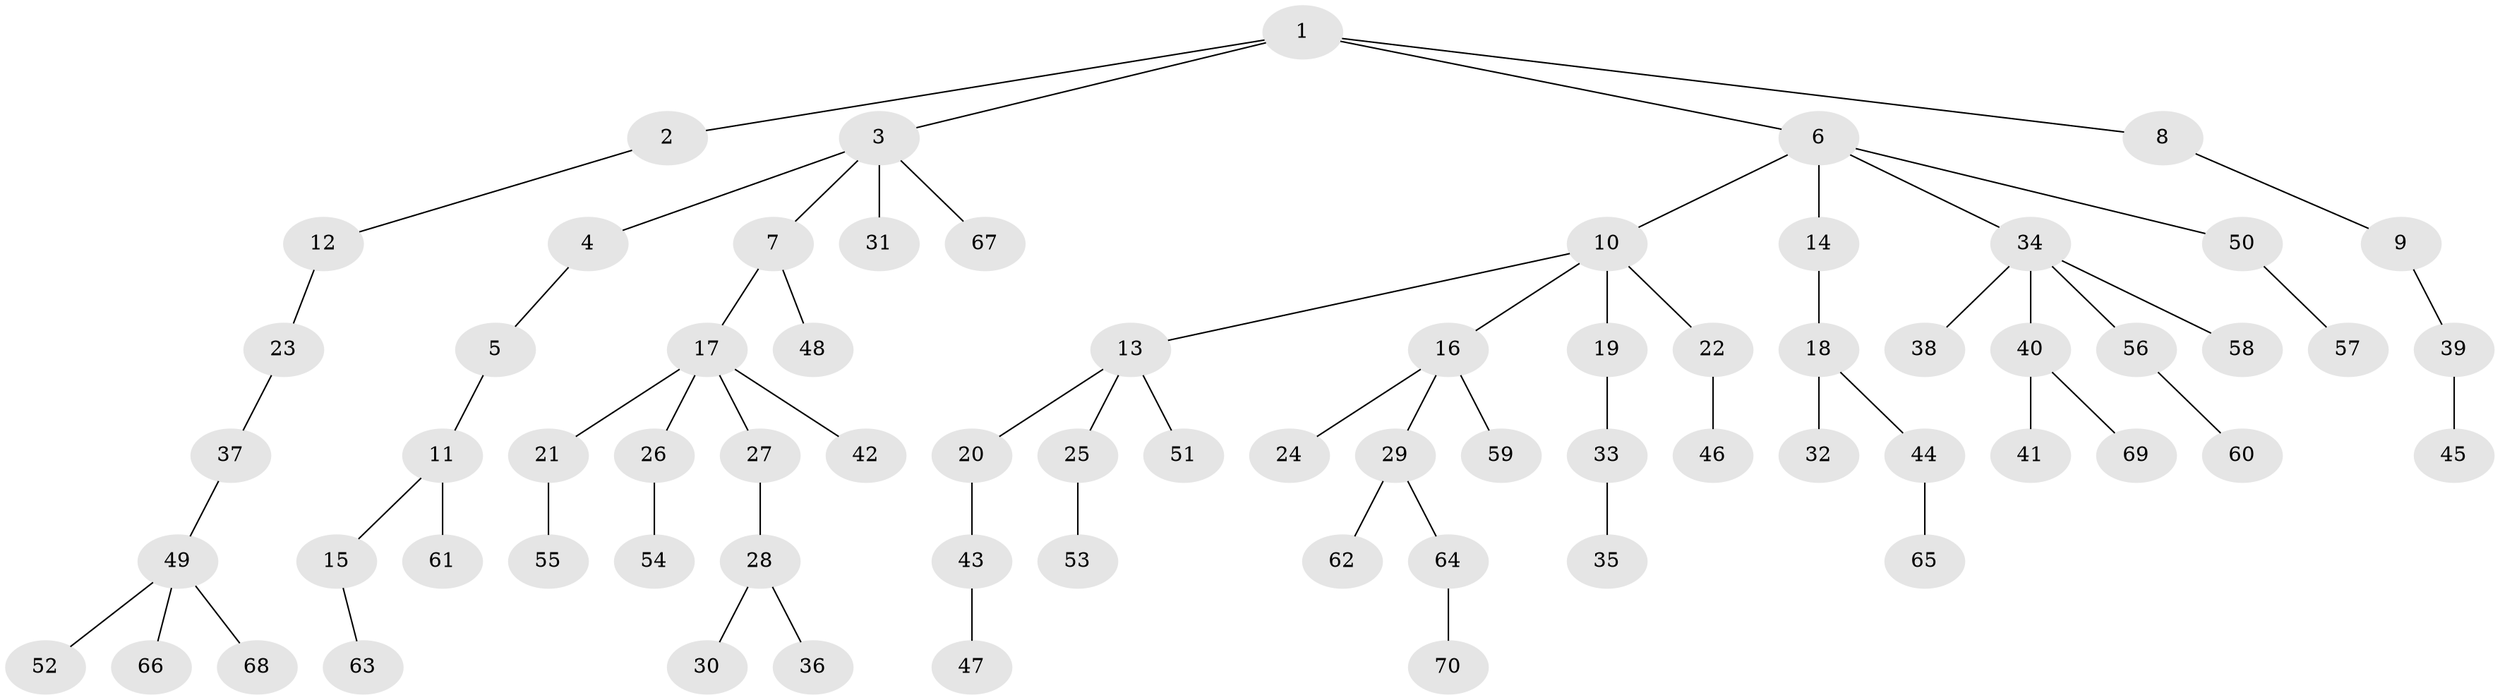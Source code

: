 // Generated by graph-tools (version 1.1) at 2025/11/02/27/25 16:11:25]
// undirected, 70 vertices, 69 edges
graph export_dot {
graph [start="1"]
  node [color=gray90,style=filled];
  1;
  2;
  3;
  4;
  5;
  6;
  7;
  8;
  9;
  10;
  11;
  12;
  13;
  14;
  15;
  16;
  17;
  18;
  19;
  20;
  21;
  22;
  23;
  24;
  25;
  26;
  27;
  28;
  29;
  30;
  31;
  32;
  33;
  34;
  35;
  36;
  37;
  38;
  39;
  40;
  41;
  42;
  43;
  44;
  45;
  46;
  47;
  48;
  49;
  50;
  51;
  52;
  53;
  54;
  55;
  56;
  57;
  58;
  59;
  60;
  61;
  62;
  63;
  64;
  65;
  66;
  67;
  68;
  69;
  70;
  1 -- 2;
  1 -- 3;
  1 -- 6;
  1 -- 8;
  2 -- 12;
  3 -- 4;
  3 -- 7;
  3 -- 31;
  3 -- 67;
  4 -- 5;
  5 -- 11;
  6 -- 10;
  6 -- 14;
  6 -- 34;
  6 -- 50;
  7 -- 17;
  7 -- 48;
  8 -- 9;
  9 -- 39;
  10 -- 13;
  10 -- 16;
  10 -- 19;
  10 -- 22;
  11 -- 15;
  11 -- 61;
  12 -- 23;
  13 -- 20;
  13 -- 25;
  13 -- 51;
  14 -- 18;
  15 -- 63;
  16 -- 24;
  16 -- 29;
  16 -- 59;
  17 -- 21;
  17 -- 26;
  17 -- 27;
  17 -- 42;
  18 -- 32;
  18 -- 44;
  19 -- 33;
  20 -- 43;
  21 -- 55;
  22 -- 46;
  23 -- 37;
  25 -- 53;
  26 -- 54;
  27 -- 28;
  28 -- 30;
  28 -- 36;
  29 -- 62;
  29 -- 64;
  33 -- 35;
  34 -- 38;
  34 -- 40;
  34 -- 56;
  34 -- 58;
  37 -- 49;
  39 -- 45;
  40 -- 41;
  40 -- 69;
  43 -- 47;
  44 -- 65;
  49 -- 52;
  49 -- 66;
  49 -- 68;
  50 -- 57;
  56 -- 60;
  64 -- 70;
}

